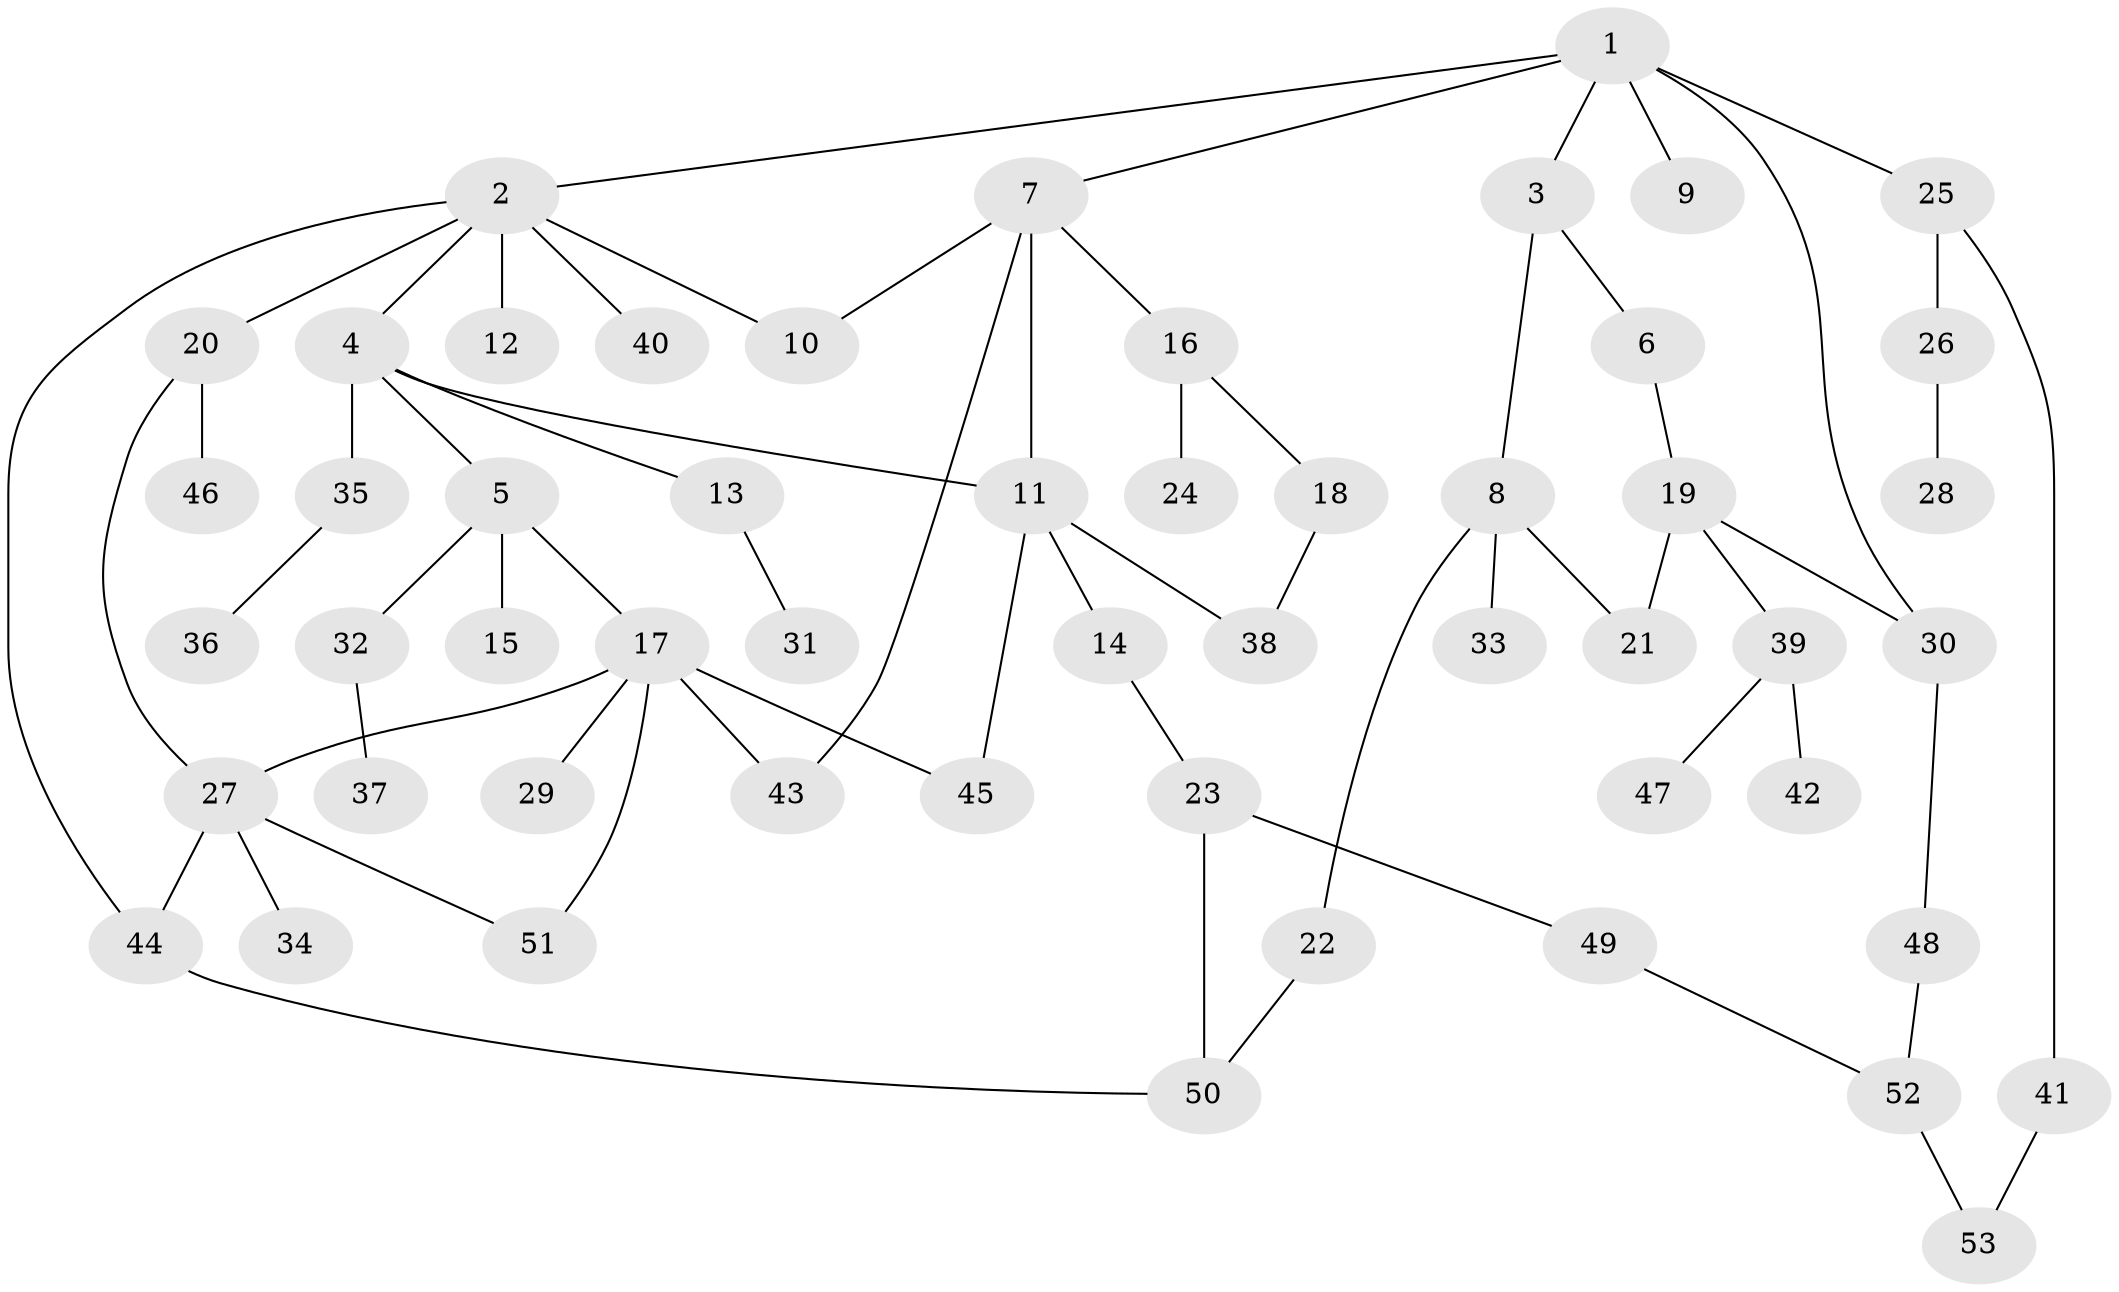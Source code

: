 // Generated by graph-tools (version 1.1) at 2025/42/03/09/25 04:42:00]
// undirected, 53 vertices, 66 edges
graph export_dot {
graph [start="1"]
  node [color=gray90,style=filled];
  1;
  2;
  3;
  4;
  5;
  6;
  7;
  8;
  9;
  10;
  11;
  12;
  13;
  14;
  15;
  16;
  17;
  18;
  19;
  20;
  21;
  22;
  23;
  24;
  25;
  26;
  27;
  28;
  29;
  30;
  31;
  32;
  33;
  34;
  35;
  36;
  37;
  38;
  39;
  40;
  41;
  42;
  43;
  44;
  45;
  46;
  47;
  48;
  49;
  50;
  51;
  52;
  53;
  1 -- 2;
  1 -- 3;
  1 -- 7;
  1 -- 9;
  1 -- 25;
  1 -- 30;
  2 -- 4;
  2 -- 10;
  2 -- 12;
  2 -- 20;
  2 -- 40;
  2 -- 44;
  3 -- 6;
  3 -- 8;
  4 -- 5;
  4 -- 13;
  4 -- 35;
  4 -- 11;
  5 -- 15;
  5 -- 17;
  5 -- 32;
  6 -- 19;
  7 -- 11;
  7 -- 16;
  7 -- 43;
  7 -- 10;
  8 -- 21;
  8 -- 22;
  8 -- 33;
  11 -- 14;
  11 -- 45;
  11 -- 38;
  13 -- 31;
  14 -- 23;
  16 -- 18;
  16 -- 24;
  17 -- 29;
  17 -- 45;
  17 -- 27;
  17 -- 43;
  17 -- 51;
  18 -- 38;
  19 -- 39;
  19 -- 21;
  19 -- 30;
  20 -- 27;
  20 -- 46;
  22 -- 50;
  23 -- 49;
  23 -- 50;
  25 -- 26;
  25 -- 41;
  26 -- 28;
  27 -- 34;
  27 -- 44;
  27 -- 51;
  30 -- 48;
  32 -- 37;
  35 -- 36;
  39 -- 42;
  39 -- 47;
  41 -- 53;
  44 -- 50;
  48 -- 52;
  49 -- 52;
  52 -- 53;
}
